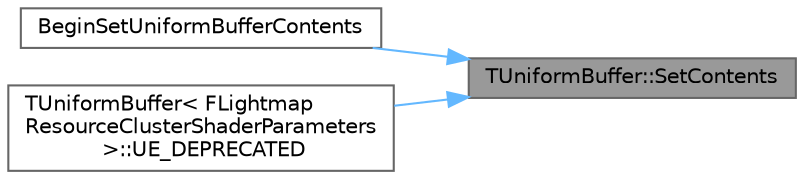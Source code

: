 digraph "TUniformBuffer::SetContents"
{
 // INTERACTIVE_SVG=YES
 // LATEX_PDF_SIZE
  bgcolor="transparent";
  edge [fontname=Helvetica,fontsize=10,labelfontname=Helvetica,labelfontsize=10];
  node [fontname=Helvetica,fontsize=10,shape=box,height=0.2,width=0.4];
  rankdir="RL";
  Node1 [id="Node000001",label="TUniformBuffer::SetContents",height=0.2,width=0.4,color="gray40", fillcolor="grey60", style="filled", fontcolor="black",tooltip="Sets the contents of the uniform buffer."];
  Node1 -> Node2 [id="edge1_Node000001_Node000002",dir="back",color="steelblue1",style="solid",tooltip=" "];
  Node2 [id="Node000002",label="BeginSetUniformBufferContents",height=0.2,width=0.4,color="grey40", fillcolor="white", style="filled",URL="$de/d78/UniformBuffer_8h.html#a3ba9cde2d3ba8c2a115cd455f5202547",tooltip="Sends a message to the rendering thread to set the contents of a uniform buffer."];
  Node1 -> Node3 [id="edge2_Node000001_Node000003",dir="back",color="steelblue1",style="solid",tooltip=" "];
  Node3 [id="Node000003",label="TUniformBuffer\< FLightmap\lResourceClusterShaderParameters\l \>::UE_DEPRECATED",height=0.2,width=0.4,color="grey40", fillcolor="white", style="filled",URL="$d8/de6/classTUniformBuffer.html#af6e4d5cf83625aba273fdca29f7522c3",tooltip=" "];
}
